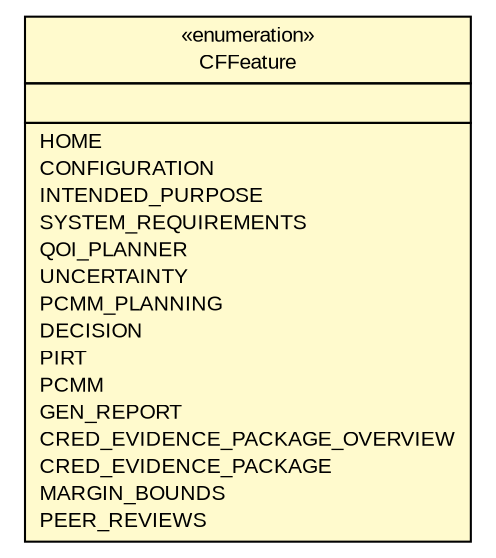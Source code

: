 #!/usr/local/bin/dot
#
# Class diagram 
# Generated by UMLGraph version R5_6-24-gf6e263 (http://www.umlgraph.org/)
#

digraph G {
	edge [fontname="arial",fontsize=10,labelfontname="arial",labelfontsize=10];
	node [fontname="arial",fontsize=10,shape=plaintext];
	nodesep=0.25;
	ranksep=0.5;
	// gov.sandia.cf.model.CFFeature
	c55452 [label=<<table title="gov.sandia.cf.model.CFFeature" border="0" cellborder="1" cellspacing="0" cellpadding="2" port="p" bgcolor="lemonChiffon" href="./CFFeature.html">
		<tr><td><table border="0" cellspacing="0" cellpadding="1">
<tr><td align="center" balign="center"> &#171;enumeration&#187; </td></tr>
<tr><td align="center" balign="center"> CFFeature </td></tr>
		</table></td></tr>
		<tr><td><table border="0" cellspacing="0" cellpadding="1">
<tr><td align="left" balign="left">  </td></tr>
		</table></td></tr>
		<tr><td><table border="0" cellspacing="0" cellpadding="1">
<tr><td align="left" balign="left"> HOME </td></tr>
<tr><td align="left" balign="left"> CONFIGURATION </td></tr>
<tr><td align="left" balign="left"> INTENDED_PURPOSE </td></tr>
<tr><td align="left" balign="left"> SYSTEM_REQUIREMENTS </td></tr>
<tr><td align="left" balign="left"> QOI_PLANNER </td></tr>
<tr><td align="left" balign="left"> UNCERTAINTY </td></tr>
<tr><td align="left" balign="left"> PCMM_PLANNING </td></tr>
<tr><td align="left" balign="left"> DECISION </td></tr>
<tr><td align="left" balign="left"> PIRT </td></tr>
<tr><td align="left" balign="left"> PCMM </td></tr>
<tr><td align="left" balign="left"> GEN_REPORT </td></tr>
<tr><td align="left" balign="left"> CRED_EVIDENCE_PACKAGE_OVERVIEW </td></tr>
<tr><td align="left" balign="left"> CRED_EVIDENCE_PACKAGE </td></tr>
<tr><td align="left" balign="left"> MARGIN_BOUNDS </td></tr>
<tr><td align="left" balign="left"> PEER_REVIEWS </td></tr>
		</table></td></tr>
		</table>>, URL="./CFFeature.html", fontname="arial", fontcolor="black", fontsize=10.0];
}

